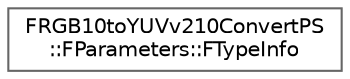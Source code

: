 digraph "Graphical Class Hierarchy"
{
 // INTERACTIVE_SVG=YES
 // LATEX_PDF_SIZE
  bgcolor="transparent";
  edge [fontname=Helvetica,fontsize=10,labelfontname=Helvetica,labelfontsize=10];
  node [fontname=Helvetica,fontsize=10,shape=box,height=0.2,width=0.4];
  rankdir="LR";
  Node0 [id="Node000000",label="FRGB10toYUVv210ConvertPS\l::FParameters::FTypeInfo",height=0.2,width=0.4,color="grey40", fillcolor="white", style="filled",URL="$d3/d9c/structFRGB10toYUVv210ConvertPS_1_1FParameters_1_1FTypeInfo.html",tooltip=" "];
}
